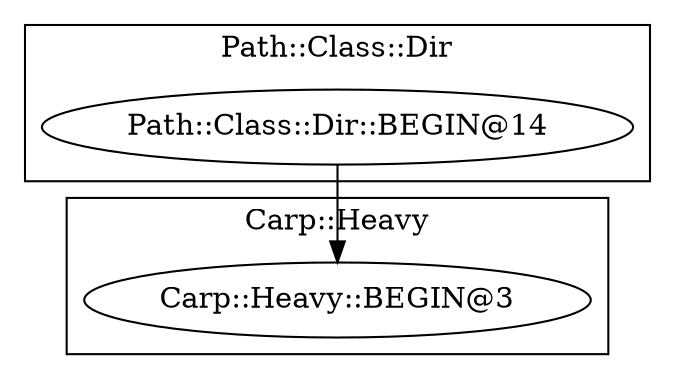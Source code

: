 digraph {
graph [overlap=false]
subgraph cluster_Path_Class_Dir {
	label="Path::Class::Dir";
	"Path::Class::Dir::BEGIN@14";
}
subgraph cluster_Carp_Heavy {
	label="Carp::Heavy";
	"Carp::Heavy::BEGIN@3";
}
"Path::Class::Dir::BEGIN@14" -> "Carp::Heavy::BEGIN@3";
}
